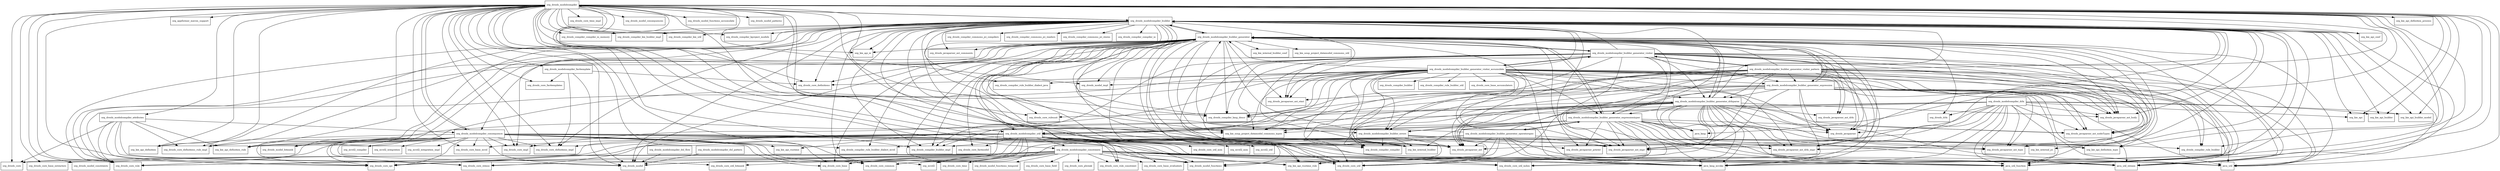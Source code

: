 digraph drools_model_compiler_7_16_0_Final_package_dependencies {
  node [shape = box, fontsize=10.0];
  org_drools_modelcompiler -> java_lang;
  org_drools_modelcompiler -> java_lang_invoke;
  org_drools_modelcompiler -> java_util;
  org_drools_modelcompiler -> java_util_function;
  org_drools_modelcompiler -> java_util_stream;
  org_drools_modelcompiler -> org_appformer_maven_support;
  org_drools_modelcompiler -> org_drools_compiler_builder_impl;
  org_drools_modelcompiler -> org_drools_compiler_compiler;
  org_drools_modelcompiler -> org_drools_compiler_compiler_io_memory;
  org_drools_modelcompiler -> org_drools_compiler_kie_builder_impl;
  org_drools_modelcompiler -> org_drools_compiler_kie_util;
  org_drools_modelcompiler -> org_drools_compiler_kproject_models;
  org_drools_modelcompiler -> org_drools_compiler_lang_descr;
  org_drools_modelcompiler -> org_drools_compiler_rule_builder;
  org_drools_modelcompiler -> org_drools_core;
  org_drools_modelcompiler -> org_drools_core_base;
  org_drools_modelcompiler -> org_drools_core_base_extractors;
  org_drools_modelcompiler -> org_drools_core_base_mvel;
  org_drools_modelcompiler -> org_drools_core_common;
  org_drools_modelcompiler -> org_drools_core_definitions;
  org_drools_modelcompiler -> org_drools_core_definitions_impl;
  org_drools_modelcompiler -> org_drools_core_definitions_rule_impl;
  org_drools_modelcompiler -> org_drools_core_facttemplates;
  org_drools_modelcompiler -> org_drools_core_impl;
  org_drools_modelcompiler -> org_drools_core_rule;
  org_drools_modelcompiler -> org_drools_core_rule_constraint;
  org_drools_modelcompiler -> org_drools_core_ruleunit;
  org_drools_modelcompiler -> org_drools_core_spi;
  org_drools_modelcompiler -> org_drools_core_time_impl;
  org_drools_modelcompiler -> org_drools_core_util;
  org_drools_modelcompiler -> org_drools_model;
  org_drools_modelcompiler -> org_drools_model_consequences;
  org_drools_modelcompiler -> org_drools_model_constraints;
  org_drools_modelcompiler -> org_drools_model_functions;
  org_drools_modelcompiler -> org_drools_model_functions_accumulate;
  org_drools_modelcompiler -> org_drools_model_impl;
  org_drools_modelcompiler -> org_drools_model_patterns;
  org_drools_modelcompiler -> org_drools_modelcompiler_attributes;
  org_drools_modelcompiler -> org_drools_modelcompiler_builder;
  org_drools_modelcompiler -> org_drools_modelcompiler_consequence;
  org_drools_modelcompiler -> org_drools_modelcompiler_constraints;
  org_drools_modelcompiler -> org_drools_modelcompiler_facttemplate;
  org_drools_modelcompiler -> org_drools_modelcompiler_util;
  org_drools_modelcompiler -> org_kie_api;
  org_drools_modelcompiler -> org_kie_api_builder;
  org_drools_modelcompiler -> org_kie_api_builder_model;
  org_drools_modelcompiler -> org_kie_api_conf;
  org_drools_modelcompiler -> org_kie_api_definition;
  org_drools_modelcompiler -> org_kie_api_definition_process;
  org_drools_modelcompiler -> org_kie_api_definition_rule;
  org_drools_modelcompiler -> org_kie_api_definition_type;
  org_drools_modelcompiler -> org_kie_api_io;
  org_drools_modelcompiler -> org_kie_api_runtime_rule;
  org_drools_modelcompiler -> org_kie_internal_builder;
  org_drools_modelcompiler -> org_kie_soup_project_datamodel_commons_types;
  org_drools_modelcompiler_attributes -> org_drools_core;
  org_drools_modelcompiler_attributes -> org_drools_core_definitions_rule_impl;
  org_drools_modelcompiler_attributes -> org_drools_core_reteoo;
  org_drools_modelcompiler_attributes -> org_drools_core_rule;
  org_drools_modelcompiler_attributes -> org_drools_core_spi;
  org_drools_modelcompiler_attributes -> org_drools_model;
  org_drools_modelcompiler_attributes -> org_drools_modelcompiler_consequence;
  org_drools_modelcompiler_attributes -> org_kie_api_definition_rule;
  org_drools_modelcompiler_builder -> java_lang_invoke;
  org_drools_modelcompiler_builder -> java_util;
  org_drools_modelcompiler_builder -> java_util_function;
  org_drools_modelcompiler_builder -> java_util_stream;
  org_drools_modelcompiler_builder -> org_drools_compiler_builder_impl;
  org_drools_modelcompiler_builder -> org_drools_compiler_commons_jci_compilers;
  org_drools_modelcompiler_builder -> org_drools_compiler_commons_jci_readers;
  org_drools_modelcompiler_builder -> org_drools_compiler_commons_jci_stores;
  org_drools_modelcompiler_builder -> org_drools_compiler_compiler;
  org_drools_modelcompiler_builder -> org_drools_compiler_compiler_io;
  org_drools_modelcompiler_builder -> org_drools_compiler_compiler_io_memory;
  org_drools_modelcompiler_builder -> org_drools_compiler_kie_builder_impl;
  org_drools_modelcompiler_builder -> org_drools_compiler_kie_util;
  org_drools_modelcompiler_builder -> org_drools_compiler_kproject_models;
  org_drools_modelcompiler_builder -> org_drools_compiler_lang_descr;
  org_drools_modelcompiler_builder -> org_drools_compiler_rule_builder_dialect_java;
  org_drools_modelcompiler_builder -> org_drools_core_common;
  org_drools_modelcompiler_builder -> org_drools_core_definitions;
  org_drools_modelcompiler_builder -> org_drools_core_definitions_impl;
  org_drools_modelcompiler_builder -> org_drools_core_definitions_rule_impl;
  org_drools_modelcompiler_builder -> org_drools_core_impl;
  org_drools_modelcompiler_builder -> org_drools_core_rule;
  org_drools_modelcompiler_builder -> org_drools_core_util;
  org_drools_modelcompiler_builder -> org_drools_javaparser;
  org_drools_modelcompiler_builder -> org_drools_javaparser_ast;
  org_drools_modelcompiler_builder -> org_drools_javaparser_ast_body;
  org_drools_modelcompiler_builder -> org_drools_javaparser_ast_comments;
  org_drools_modelcompiler_builder -> org_drools_javaparser_ast_expr;
  org_drools_modelcompiler_builder -> org_drools_javaparser_ast_stmt;
  org_drools_modelcompiler_builder -> org_drools_javaparser_ast_type;
  org_drools_modelcompiler_builder -> org_drools_javaparser_printer;
  org_drools_modelcompiler_builder -> org_drools_model;
  org_drools_modelcompiler_builder -> org_drools_modelcompiler;
  org_drools_modelcompiler_builder -> org_drools_modelcompiler_builder_errors;
  org_drools_modelcompiler_builder -> org_drools_modelcompiler_builder_generator;
  org_drools_modelcompiler_builder -> org_kie_api;
  org_drools_modelcompiler_builder -> org_kie_api_builder;
  org_drools_modelcompiler_builder -> org_kie_api_builder_model;
  org_drools_modelcompiler_builder -> org_kie_api_conf;
  org_drools_modelcompiler_builder -> org_kie_api_definition;
  org_drools_modelcompiler_builder -> org_kie_api_definition_rule;
  org_drools_modelcompiler_builder -> org_kie_api_io;
  org_drools_modelcompiler_builder -> org_kie_internal_builder;
  org_drools_modelcompiler_builder -> org_kie_internal_jci;
  org_drools_modelcompiler_builder -> org_kie_soup_project_datamodel_commons_types;
  org_drools_modelcompiler_builder_errors -> org_drools_compiler_compiler;
  org_drools_modelcompiler_builder_errors -> org_drools_javaparser_ast;
  org_drools_modelcompiler_builder_errors -> org_drools_javaparser_ast_expr;
  org_drools_modelcompiler_builder_errors -> org_drools_javaparser_printer;
  org_drools_modelcompiler_builder_errors -> org_kie_internal_builder;
  org_drools_modelcompiler_builder_errors -> org_kie_internal_jci;
  org_drools_modelcompiler_builder_generator -> java_lang;
  org_drools_modelcompiler_builder_generator -> java_lang_invoke;
  org_drools_modelcompiler_builder_generator -> java_util;
  org_drools_modelcompiler_builder_generator -> java_util_function;
  org_drools_modelcompiler_builder_generator -> java_util_stream;
  org_drools_modelcompiler_builder_generator -> org_drools_compiler_builder_impl;
  org_drools_modelcompiler_builder_generator -> org_drools_compiler_compiler;
  org_drools_modelcompiler_builder_generator -> org_drools_compiler_lang_descr;
  org_drools_modelcompiler_builder_generator -> org_drools_compiler_rule_builder_dialect_mvel;
  org_drools_modelcompiler_builder_generator -> org_drools_core_base;
  org_drools_modelcompiler_builder_generator -> org_drools_core_definitions;
  org_drools_modelcompiler_builder_generator -> org_drools_core_factmodel;
  org_drools_modelcompiler_builder_generator -> org_drools_core_rule;
  org_drools_modelcompiler_builder_generator -> org_drools_core_ruleunit;
  org_drools_modelcompiler_builder_generator -> org_drools_core_spi;
  org_drools_modelcompiler_builder_generator -> org_drools_core_time;
  org_drools_modelcompiler_builder_generator -> org_drools_core_util;
  org_drools_modelcompiler_builder_generator -> org_drools_core_util_index;
  org_drools_modelcompiler_builder_generator -> org_drools_drlx;
  org_drools_modelcompiler_builder_generator -> org_drools_javaparser;
  org_drools_modelcompiler_builder_generator -> org_drools_javaparser_ast;
  org_drools_modelcompiler_builder_generator -> org_drools_javaparser_ast_body;
  org_drools_modelcompiler_builder_generator -> org_drools_javaparser_ast_comments;
  org_drools_modelcompiler_builder_generator -> org_drools_javaparser_ast_drlx;
  org_drools_modelcompiler_builder_generator -> org_drools_javaparser_ast_drlx_expr;
  org_drools_modelcompiler_builder_generator -> org_drools_javaparser_ast_expr;
  org_drools_modelcompiler_builder_generator -> org_drools_javaparser_ast_nodeTypes;
  org_drools_modelcompiler_builder_generator -> org_drools_javaparser_ast_stmt;
  org_drools_modelcompiler_builder_generator -> org_drools_javaparser_ast_type;
  org_drools_modelcompiler_builder_generator -> org_drools_model;
  org_drools_modelcompiler_builder_generator -> org_drools_model_bitmask;
  org_drools_modelcompiler_builder_generator -> org_drools_model_functions;
  org_drools_modelcompiler_builder_generator -> org_drools_model_impl;
  org_drools_modelcompiler_builder_generator -> org_drools_modelcompiler_builder;
  org_drools_modelcompiler_builder_generator -> org_drools_modelcompiler_builder_errors;
  org_drools_modelcompiler_builder_generator -> org_drools_modelcompiler_builder_generator_drlxparse;
  org_drools_modelcompiler_builder_generator -> org_drools_modelcompiler_builder_generator_expression;
  org_drools_modelcompiler_builder_generator -> org_drools_modelcompiler_builder_generator_expressiontyper;
  org_drools_modelcompiler_builder_generator -> org_drools_modelcompiler_builder_generator_visitor;
  org_drools_modelcompiler_builder_generator -> org_drools_modelcompiler_consequence;
  org_drools_modelcompiler_builder_generator -> org_drools_modelcompiler_util;
  org_drools_modelcompiler_builder_generator -> org_kie_api_definition_type;
  org_drools_modelcompiler_builder_generator -> org_kie_api_io;
  org_drools_modelcompiler_builder_generator -> org_kie_api_runtime_rule;
  org_drools_modelcompiler_builder_generator -> org_kie_internal_builder;
  org_drools_modelcompiler_builder_generator -> org_kie_internal_builder_conf;
  org_drools_modelcompiler_builder_generator -> org_kie_soup_project_datamodel_commons_types;
  org_drools_modelcompiler_builder_generator -> org_kie_soup_project_datamodel_commons_util;
  org_drools_modelcompiler_builder_generator_drlxparse -> java_lang;
  org_drools_modelcompiler_builder_generator_drlxparse -> java_lang_invoke;
  org_drools_modelcompiler_builder_generator_drlxparse -> java_util;
  org_drools_modelcompiler_builder_generator_drlxparse -> java_util_function;
  org_drools_modelcompiler_builder_generator_drlxparse -> java_util_stream;
  org_drools_modelcompiler_builder_generator_drlxparse -> org_drools_compiler_compiler;
  org_drools_modelcompiler_builder_generator_drlxparse -> org_drools_compiler_lang_descr;
  org_drools_modelcompiler_builder_generator_drlxparse -> org_drools_core_util;
  org_drools_modelcompiler_builder_generator_drlxparse -> org_drools_core_util_index;
  org_drools_modelcompiler_builder_generator_drlxparse -> org_drools_javaparser;
  org_drools_modelcompiler_builder_generator_drlxparse -> org_drools_javaparser_ast;
  org_drools_modelcompiler_builder_generator_drlxparse -> org_drools_javaparser_ast_body;
  org_drools_modelcompiler_builder_generator_drlxparse -> org_drools_javaparser_ast_drlx;
  org_drools_modelcompiler_builder_generator_drlxparse -> org_drools_javaparser_ast_drlx_expr;
  org_drools_modelcompiler_builder_generator_drlxparse -> org_drools_javaparser_ast_expr;
  org_drools_modelcompiler_builder_generator_drlxparse -> org_drools_javaparser_ast_nodeTypes;
  org_drools_modelcompiler_builder_generator_drlxparse -> org_drools_javaparser_ast_type;
  org_drools_modelcompiler_builder_generator_drlxparse -> org_drools_modelcompiler_builder;
  org_drools_modelcompiler_builder_generator_drlxparse -> org_drools_modelcompiler_builder_errors;
  org_drools_modelcompiler_builder_generator_drlxparse -> org_drools_modelcompiler_builder_generator;
  org_drools_modelcompiler_builder_generator_drlxparse -> org_drools_modelcompiler_builder_generator_expressiontyper;
  org_drools_modelcompiler_builder_generator_drlxparse -> org_drools_modelcompiler_util;
  org_drools_modelcompiler_builder_generator_drlxparse -> org_kie_api_definition_type;
  org_drools_modelcompiler_builder_generator_drlxparse -> org_kie_soup_project_datamodel_commons_types;
  org_drools_modelcompiler_builder_generator_expression -> java_lang_invoke;
  org_drools_modelcompiler_builder_generator_expression -> java_util;
  org_drools_modelcompiler_builder_generator_expression -> java_util_function;
  org_drools_modelcompiler_builder_generator_expression -> java_util_stream;
  org_drools_modelcompiler_builder_generator_expression -> org_drools_core_util_index;
  org_drools_modelcompiler_builder_generator_expression -> org_drools_javaparser;
  org_drools_modelcompiler_builder_generator_expression -> org_drools_javaparser_ast;
  org_drools_modelcompiler_builder_generator_expression -> org_drools_javaparser_ast_body;
  org_drools_modelcompiler_builder_generator_expression -> org_drools_javaparser_ast_expr;
  org_drools_modelcompiler_builder_generator_expression -> org_drools_javaparser_ast_nodeTypes;
  org_drools_modelcompiler_builder_generator_expression -> org_drools_javaparser_ast_stmt;
  org_drools_modelcompiler_builder_generator_expression -> org_drools_javaparser_ast_type;
  org_drools_modelcompiler_builder_generator_expression -> org_drools_model;
  org_drools_modelcompiler_builder_generator_expression -> org_drools_modelcompiler_builder_generator;
  org_drools_modelcompiler_builder_generator_expression -> org_drools_modelcompiler_builder_generator_drlxparse;
  org_drools_modelcompiler_builder_generator_expression -> org_drools_modelcompiler_util;
  org_drools_modelcompiler_builder_generator_expressiontyper -> java_lang;
  org_drools_modelcompiler_builder_generator_expressiontyper -> java_lang_invoke;
  org_drools_modelcompiler_builder_generator_expressiontyper -> java_util;
  org_drools_modelcompiler_builder_generator_expressiontyper -> java_util_function;
  org_drools_modelcompiler_builder_generator_expressiontyper -> java_util_stream;
  org_drools_modelcompiler_builder_generator_expressiontyper -> org_drools_core_util;
  org_drools_modelcompiler_builder_generator_expressiontyper -> org_drools_javaparser;
  org_drools_modelcompiler_builder_generator_expressiontyper -> org_drools_javaparser_ast;
  org_drools_modelcompiler_builder_generator_expressiontyper -> org_drools_javaparser_ast_drlx_expr;
  org_drools_modelcompiler_builder_generator_expressiontyper -> org_drools_javaparser_ast_expr;
  org_drools_modelcompiler_builder_generator_expressiontyper -> org_drools_javaparser_ast_nodeTypes;
  org_drools_modelcompiler_builder_generator_expressiontyper -> org_drools_javaparser_ast_type;
  org_drools_modelcompiler_builder_generator_expressiontyper -> org_drools_javaparser_printer;
  org_drools_modelcompiler_builder_generator_expressiontyper -> org_drools_model_functions;
  org_drools_modelcompiler_builder_generator_expressiontyper -> org_drools_modelcompiler_builder;
  org_drools_modelcompiler_builder_generator_expressiontyper -> org_drools_modelcompiler_builder_errors;
  org_drools_modelcompiler_builder_generator_expressiontyper -> org_drools_modelcompiler_builder_generator;
  org_drools_modelcompiler_builder_generator_expressiontyper -> org_drools_modelcompiler_builder_generator_operatorspec;
  org_drools_modelcompiler_builder_generator_expressiontyper -> org_drools_modelcompiler_util;
  org_drools_modelcompiler_builder_generator_expressiontyper -> org_kie_internal_builder;
  org_drools_modelcompiler_builder_generator_expressiontyper -> org_kie_soup_project_datamodel_commons_types;
  org_drools_modelcompiler_builder_generator_operatorspec -> java_lang_invoke;
  org_drools_modelcompiler_builder_generator_operatorspec -> java_util;
  org_drools_modelcompiler_builder_generator_operatorspec -> java_util_function;
  org_drools_modelcompiler_builder_generator_operatorspec -> org_drools_compiler_builder_impl;
  org_drools_modelcompiler_builder_generator_operatorspec -> org_drools_core_base;
  org_drools_modelcompiler_builder_generator_operatorspec -> org_drools_core_base_evaluators;
  org_drools_modelcompiler_builder_generator_operatorspec -> org_drools_core_common;
  org_drools_modelcompiler_builder_generator_operatorspec -> org_drools_core_spi;
  org_drools_modelcompiler_builder_generator_operatorspec -> org_drools_javaparser_ast;
  org_drools_modelcompiler_builder_generator_operatorspec -> org_drools_javaparser_ast_drlx_expr;
  org_drools_modelcompiler_builder_generator_operatorspec -> org_drools_javaparser_ast_expr;
  org_drools_modelcompiler_builder_generator_operatorspec -> org_drools_model_functions;
  org_drools_modelcompiler_builder_generator_operatorspec -> org_drools_modelcompiler_builder_generator;
  org_drools_modelcompiler_builder_generator_operatorspec -> org_drools_modelcompiler_builder_generator_drlxparse;
  org_drools_modelcompiler_builder_generator_operatorspec -> org_drools_modelcompiler_builder_generator_expressiontyper;
  org_drools_modelcompiler_builder_generator_visitor -> java_lang_invoke;
  org_drools_modelcompiler_builder_generator_visitor -> java_util;
  org_drools_modelcompiler_builder_generator_visitor -> java_util_function;
  org_drools_modelcompiler_builder_generator_visitor -> org_drools_compiler_builder_impl;
  org_drools_modelcompiler_builder_generator_visitor -> org_drools_compiler_lang_descr;
  org_drools_modelcompiler_builder_generator_visitor -> org_drools_core_rule;
  org_drools_modelcompiler_builder_generator_visitor -> org_drools_core_util;
  org_drools_modelcompiler_builder_generator_visitor -> org_drools_javaparser;
  org_drools_modelcompiler_builder_generator_visitor -> org_drools_javaparser_ast;
  org_drools_modelcompiler_builder_generator_visitor -> org_drools_javaparser_ast_body;
  org_drools_modelcompiler_builder_generator_visitor -> org_drools_javaparser_ast_drlx_expr;
  org_drools_modelcompiler_builder_generator_visitor -> org_drools_javaparser_ast_expr;
  org_drools_modelcompiler_builder_generator_visitor -> org_drools_javaparser_ast_nodeTypes;
  org_drools_modelcompiler_builder_generator_visitor -> org_drools_javaparser_ast_stmt;
  org_drools_modelcompiler_builder_generator_visitor -> org_drools_modelcompiler_builder;
  org_drools_modelcompiler_builder_generator_visitor -> org_drools_modelcompiler_builder_errors;
  org_drools_modelcompiler_builder_generator_visitor -> org_drools_modelcompiler_builder_generator;
  org_drools_modelcompiler_builder_generator_visitor -> org_drools_modelcompiler_builder_generator_drlxparse;
  org_drools_modelcompiler_builder_generator_visitor -> org_drools_modelcompiler_builder_generator_expression;
  org_drools_modelcompiler_builder_generator_visitor -> org_drools_modelcompiler_builder_generator_expressiontyper;
  org_drools_modelcompiler_builder_generator_visitor -> org_drools_modelcompiler_builder_generator_visitor_accumulate;
  org_drools_modelcompiler_builder_generator_visitor -> org_drools_modelcompiler_builder_generator_visitor_pattern;
  org_drools_modelcompiler_builder_generator_visitor -> org_kie_internal_builder;
  org_drools_modelcompiler_builder_generator_visitor -> org_kie_soup_project_datamodel_commons_types;
  org_drools_modelcompiler_builder_generator_visitor_accumulate -> java_lang_invoke;
  org_drools_modelcompiler_builder_generator_visitor_accumulate -> java_util;
  org_drools_modelcompiler_builder_generator_visitor_accumulate -> java_util_function;
  org_drools_modelcompiler_builder_generator_visitor_accumulate -> java_util_stream;
  org_drools_modelcompiler_builder_generator_visitor_accumulate -> org_drools_compiler_builder;
  org_drools_modelcompiler_builder_generator_visitor_accumulate -> org_drools_compiler_builder_impl;
  org_drools_modelcompiler_builder_generator_visitor_accumulate -> org_drools_compiler_compiler;
  org_drools_modelcompiler_builder_generator_visitor_accumulate -> org_drools_compiler_lang_descr;
  org_drools_modelcompiler_builder_generator_visitor_accumulate -> org_drools_compiler_rule_builder;
  org_drools_modelcompiler_builder_generator_visitor_accumulate -> org_drools_compiler_rule_builder_dialect_java;
  org_drools_modelcompiler_builder_generator_visitor_accumulate -> org_drools_compiler_rule_builder_util;
  org_drools_modelcompiler_builder_generator_visitor_accumulate -> org_drools_core_base_accumulators;
  org_drools_modelcompiler_builder_generator_visitor_accumulate -> org_drools_core_definitions;
  org_drools_modelcompiler_builder_generator_visitor_accumulate -> org_drools_core_definitions_rule_impl;
  org_drools_modelcompiler_builder_generator_visitor_accumulate -> org_drools_core_rule;
  org_drools_modelcompiler_builder_generator_visitor_accumulate -> org_drools_core_spi;
  org_drools_modelcompiler_builder_generator_visitor_accumulate -> org_drools_javaparser;
  org_drools_modelcompiler_builder_generator_visitor_accumulate -> org_drools_javaparser_ast;
  org_drools_modelcompiler_builder_generator_visitor_accumulate -> org_drools_javaparser_ast_body;
  org_drools_modelcompiler_builder_generator_visitor_accumulate -> org_drools_javaparser_ast_drlx_expr;
  org_drools_modelcompiler_builder_generator_visitor_accumulate -> org_drools_javaparser_ast_expr;
  org_drools_modelcompiler_builder_generator_visitor_accumulate -> org_drools_javaparser_ast_nodeTypes;
  org_drools_modelcompiler_builder_generator_visitor_accumulate -> org_drools_javaparser_ast_stmt;
  org_drools_modelcompiler_builder_generator_visitor_accumulate -> org_drools_javaparser_ast_type;
  org_drools_modelcompiler_builder_generator_visitor_accumulate -> org_drools_modelcompiler_builder;
  org_drools_modelcompiler_builder_generator_visitor_accumulate -> org_drools_modelcompiler_builder_errors;
  org_drools_modelcompiler_builder_generator_visitor_accumulate -> org_drools_modelcompiler_builder_generator;
  org_drools_modelcompiler_builder_generator_visitor_accumulate -> org_drools_modelcompiler_builder_generator_drlxparse;
  org_drools_modelcompiler_builder_generator_visitor_accumulate -> org_drools_modelcompiler_builder_generator_expression;
  org_drools_modelcompiler_builder_generator_visitor_accumulate -> org_drools_modelcompiler_builder_generator_expressiontyper;
  org_drools_modelcompiler_builder_generator_visitor_accumulate -> org_drools_modelcompiler_builder_generator_visitor;
  org_drools_modelcompiler_builder_generator_visitor_accumulate -> org_drools_modelcompiler_util;
  org_drools_modelcompiler_builder_generator_visitor_accumulate -> org_kie_api_runtime_rule;
  org_drools_modelcompiler_builder_generator_visitor_accumulate -> org_kie_internal_builder;
  org_drools_modelcompiler_builder_generator_visitor_accumulate -> org_kie_soup_project_datamodel_commons_types;
  org_drools_modelcompiler_builder_generator_visitor_pattern -> java_lang_invoke;
  org_drools_modelcompiler_builder_generator_visitor_pattern -> java_util;
  org_drools_modelcompiler_builder_generator_visitor_pattern -> java_util_function;
  org_drools_modelcompiler_builder_generator_visitor_pattern -> java_util_stream;
  org_drools_modelcompiler_builder_generator_visitor_pattern -> org_drools_compiler_compiler;
  org_drools_modelcompiler_builder_generator_visitor_pattern -> org_drools_compiler_lang_descr;
  org_drools_modelcompiler_builder_generator_visitor_pattern -> org_drools_compiler_rule_builder;
  org_drools_modelcompiler_builder_generator_visitor_pattern -> org_drools_core_util;
  org_drools_modelcompiler_builder_generator_visitor_pattern -> org_drools_javaparser_ast;
  org_drools_modelcompiler_builder_generator_visitor_pattern -> org_drools_javaparser_ast_body;
  org_drools_modelcompiler_builder_generator_visitor_pattern -> org_drools_javaparser_ast_drlx;
  org_drools_modelcompiler_builder_generator_visitor_pattern -> org_drools_javaparser_ast_drlx_expr;
  org_drools_modelcompiler_builder_generator_visitor_pattern -> org_drools_javaparser_ast_expr;
  org_drools_modelcompiler_builder_generator_visitor_pattern -> org_drools_javaparser_ast_nodeTypes;
  org_drools_modelcompiler_builder_generator_visitor_pattern -> org_drools_model_impl;
  org_drools_modelcompiler_builder_generator_visitor_pattern -> org_drools_modelcompiler_builder;
  org_drools_modelcompiler_builder_generator_visitor_pattern -> org_drools_modelcompiler_builder_errors;
  org_drools_modelcompiler_builder_generator_visitor_pattern -> org_drools_modelcompiler_builder_generator;
  org_drools_modelcompiler_builder_generator_visitor_pattern -> org_drools_modelcompiler_builder_generator_drlxparse;
  org_drools_modelcompiler_builder_generator_visitor_pattern -> org_drools_modelcompiler_builder_generator_expression;
  org_drools_modelcompiler_builder_generator_visitor_pattern -> org_drools_modelcompiler_builder_generator_visitor;
  org_drools_modelcompiler_builder_generator_visitor_pattern -> org_kie_internal_builder;
  org_drools_modelcompiler_builder_generator_visitor_pattern -> org_kie_soup_project_datamodel_commons_types;
  org_drools_modelcompiler_consequence -> java_lang_invoke;
  org_drools_modelcompiler_consequence -> java_util_function;
  org_drools_modelcompiler_consequence -> java_util_stream;
  org_drools_modelcompiler_consequence -> org_drools_compiler_rule_builder_dialect_mvel;
  org_drools_modelcompiler_consequence -> org_drools_core;
  org_drools_modelcompiler_consequence -> org_drools_core_base;
  org_drools_modelcompiler_consequence -> org_drools_core_base_mvel;
  org_drools_modelcompiler_consequence -> org_drools_core_common;
  org_drools_modelcompiler_consequence -> org_drools_core_definitions_impl;
  org_drools_modelcompiler_consequence -> org_drools_core_definitions_rule_impl;
  org_drools_modelcompiler_consequence -> org_drools_core_impl;
  org_drools_modelcompiler_consequence -> org_drools_core_reteoo;
  org_drools_modelcompiler_consequence -> org_drools_core_rule;
  org_drools_modelcompiler_consequence -> org_drools_core_spi;
  org_drools_modelcompiler_consequence -> org_drools_core_util_bitmask;
  org_drools_modelcompiler_consequence -> org_drools_model;
  org_drools_modelcompiler_consequence -> org_drools_model_bitmask;
  org_drools_modelcompiler_consequence -> org_drools_model_functions;
  org_drools_modelcompiler_consequence -> org_drools_modelcompiler;
  org_drools_modelcompiler_consequence -> org_kie_api_definition;
  org_drools_modelcompiler_consequence -> org_kie_api_definition_rule;
  org_drools_modelcompiler_consequence -> org_kie_api_runtime;
  org_drools_modelcompiler_consequence -> org_kie_api_runtime_rule;
  org_drools_modelcompiler_consequence -> org_mvel2;
  org_drools_modelcompiler_consequence -> org_mvel2_compiler;
  org_drools_modelcompiler_consequence -> org_mvel2_integration;
  org_drools_modelcompiler_consequence -> org_mvel2_integration_impl;
  org_drools_modelcompiler_constraints -> java_lang_invoke;
  org_drools_modelcompiler_constraints -> java_util;
  org_drools_modelcompiler_constraints -> java_util_function;
  org_drools_modelcompiler_constraints -> java_util_stream;
  org_drools_modelcompiler_constraints -> org_drools_core;
  org_drools_modelcompiler_constraints -> org_drools_core_base;
  org_drools_modelcompiler_constraints -> org_drools_core_base_evaluators;
  org_drools_modelcompiler_constraints -> org_drools_core_base_extractors;
  org_drools_modelcompiler_constraints -> org_drools_core_base_field;
  org_drools_modelcompiler_constraints -> org_drools_core_common;
  org_drools_modelcompiler_constraints -> org_drools_core_phreak;
  org_drools_modelcompiler_constraints -> org_drools_core_reteoo;
  org_drools_modelcompiler_constraints -> org_drools_core_rule;
  org_drools_modelcompiler_constraints -> org_drools_core_rule_constraint;
  org_drools_modelcompiler_constraints -> org_drools_core_spi;
  org_drools_modelcompiler_constraints -> org_drools_core_time;
  org_drools_modelcompiler_constraints -> org_drools_core_util;
  org_drools_modelcompiler_constraints -> org_drools_core_util_bitmask;
  org_drools_modelcompiler_constraints -> org_drools_core_util_index;
  org_drools_modelcompiler_constraints -> org_drools_model;
  org_drools_modelcompiler_constraints -> org_drools_model_constraints;
  org_drools_modelcompiler_constraints -> org_drools_model_functions;
  org_drools_modelcompiler_constraints -> org_drools_model_functions_temporal;
  org_drools_modelcompiler_constraints -> org_kie_api_runtime_rule;
  org_drools_modelcompiler_constraints -> org_mvel2;
  org_drools_modelcompiler_drlx -> java_lang_invoke;
  org_drools_modelcompiler_drlx -> java_util;
  org_drools_modelcompiler_drlx -> java_util_function;
  org_drools_modelcompiler_drlx -> java_util_stream;
  org_drools_modelcompiler_drlx -> org_drools_core_impl;
  org_drools_modelcompiler_drlx -> org_drools_core_ruleunit;
  org_drools_modelcompiler_drlx -> org_drools_drlx;
  org_drools_modelcompiler_drlx -> org_drools_javaparser;
  org_drools_modelcompiler_drlx -> org_drools_javaparser_ast;
  org_drools_modelcompiler_drlx -> org_drools_javaparser_ast_body;
  org_drools_modelcompiler_drlx -> org_drools_javaparser_ast_nodeTypes;
  org_drools_modelcompiler_drlx -> org_drools_javaparser_ast_type;
  org_drools_modelcompiler_drlx -> org_drools_javaparser_printer;
  org_drools_modelcompiler_drlx -> org_kie_api;
  org_drools_modelcompiler_drlx -> org_kie_api_builder;
  org_drools_modelcompiler_drlx -> org_kie_api_builder_model;
  org_drools_modelcompiler_drlx -> org_kie_api_runtime;
  org_drools_modelcompiler_drlx -> org_kie_api_runtime_rule;
  org_drools_modelcompiler_dsl_flow -> org_drools_model;
  org_drools_modelcompiler_dsl_pattern -> org_drools_model;
  org_drools_modelcompiler_facttemplate -> org_drools_core_definitions;
  org_drools_modelcompiler_facttemplate -> org_drools_core_definitions_impl;
  org_drools_modelcompiler_facttemplate -> org_drools_core_facttemplates;
  org_drools_modelcompiler_facttemplate -> org_drools_model;
  org_drools_modelcompiler_util -> java_lang_invoke;
  org_drools_modelcompiler_util -> java_util_function;
  org_drools_modelcompiler_util -> org_drools_compiler_compiler;
  org_drools_modelcompiler_util -> org_drools_compiler_rule_builder;
  org_drools_modelcompiler_util -> org_drools_compiler_rule_builder_dialect_mvel;
  org_drools_modelcompiler_util -> org_drools_core_base;
  org_drools_modelcompiler_util -> org_drools_core_base_evaluators;
  org_drools_modelcompiler_util -> org_drools_core_base_mvel;
  org_drools_modelcompiler_util -> org_drools_core_common;
  org_drools_modelcompiler_util -> org_drools_core_definitions_impl;
  org_drools_modelcompiler_util -> org_drools_core_factmodel;
  org_drools_modelcompiler_util -> org_drools_core_reteoo;
  org_drools_modelcompiler_util -> org_drools_core_rule;
  org_drools_modelcompiler_util -> org_drools_core_rule_constraint;
  org_drools_modelcompiler_util -> org_drools_core_spi;
  org_drools_modelcompiler_util -> org_drools_core_util;
  org_drools_modelcompiler_util -> org_drools_core_util_asm;
  org_drools_modelcompiler_util -> org_drools_javaparser_ast_type;
  org_drools_modelcompiler_util -> org_drools_model;
  org_drools_modelcompiler_util -> org_drools_model_functions;
  org_drools_modelcompiler_util -> org_drools_modelcompiler_builder_generator;
  org_drools_modelcompiler_util -> org_drools_modelcompiler_constraints;
  org_drools_modelcompiler_util -> org_kie_api_definition_rule;
  org_drools_modelcompiler_util -> org_kie_api_definition_type;
  org_drools_modelcompiler_util -> org_mvel2;
  org_drools_modelcompiler_util -> org_mvel2_asm;
  org_drools_modelcompiler_util -> org_mvel2_util;
}
